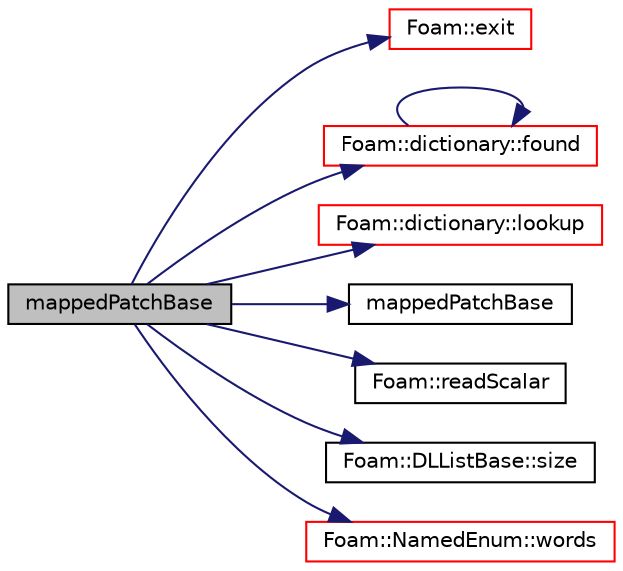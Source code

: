 digraph "mappedPatchBase"
{
  bgcolor="transparent";
  edge [fontname="Helvetica",fontsize="10",labelfontname="Helvetica",labelfontsize="10"];
  node [fontname="Helvetica",fontsize="10",shape=record];
  rankdir="LR";
  Node1 [label="mappedPatchBase",height=0.2,width=0.4,color="black", fillcolor="grey75", style="filled", fontcolor="black"];
  Node1 -> Node2 [color="midnightblue",fontsize="10",style="solid",fontname="Helvetica"];
  Node2 [label="Foam::exit",height=0.2,width=0.4,color="red",URL="$a10742.html#a06ca7250d8e89caf05243ec094843642"];
  Node1 -> Node3 [color="midnightblue",fontsize="10",style="solid",fontname="Helvetica"];
  Node3 [label="Foam::dictionary::found",height=0.2,width=0.4,color="red",URL="$a00525.html#ae9d6521e0e8d3956f9b49ddeb44877b8",tooltip="Search dictionary for given keyword. "];
  Node3 -> Node3 [color="midnightblue",fontsize="10",style="solid",fontname="Helvetica"];
  Node1 -> Node4 [color="midnightblue",fontsize="10",style="solid",fontname="Helvetica"];
  Node4 [label="Foam::dictionary::lookup",height=0.2,width=0.4,color="red",URL="$a00525.html#a8baab402d653d6e789f67c57e23a5b59",tooltip="Find and return an entry data stream. "];
  Node1 -> Node5 [color="midnightblue",fontsize="10",style="solid",fontname="Helvetica"];
  Node5 [label="mappedPatchBase",height=0.2,width=0.4,color="black",URL="$a01424.html#a8fdc6791ed0f6f94533ac247a4d13235",tooltip="Construct from patch. "];
  Node1 -> Node6 [color="midnightblue",fontsize="10",style="solid",fontname="Helvetica"];
  Node6 [label="Foam::readScalar",height=0.2,width=0.4,color="black",URL="$a10742.html#a828d57f6d9b9806c086a3f840a147115",tooltip="Read whole of buf as a scalar. Return true if succesful. "];
  Node1 -> Node7 [color="midnightblue",fontsize="10",style="solid",fontname="Helvetica"];
  Node7 [label="Foam::DLListBase::size",height=0.2,width=0.4,color="black",URL="$a00574.html#a723361dc2020160f5492e8fe2d09fa44",tooltip="Return number of elements in list. "];
  Node1 -> Node8 [color="midnightblue",fontsize="10",style="solid",fontname="Helvetica"];
  Node8 [label="Foam::NamedEnum::words",height=0.2,width=0.4,color="red",URL="$a01572.html#a9098a02b904581f69e4d0344ccd36c40",tooltip="The set of names as a list of words. "];
}
